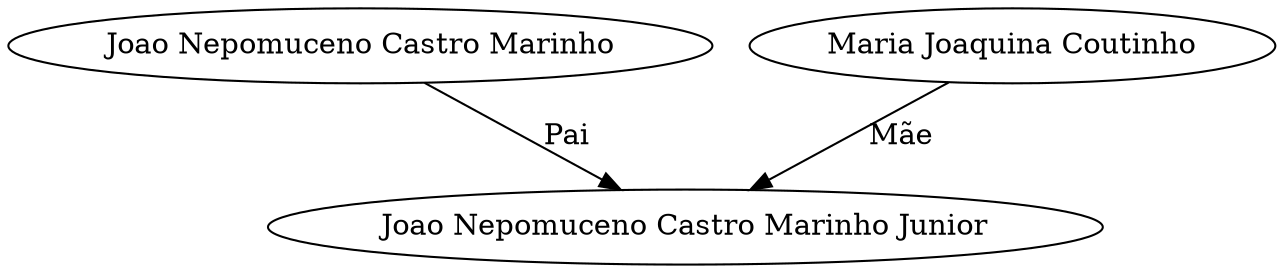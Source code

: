 digraph G {
	"Joao Nepomuceno Castro Marinho" -> "Joao Nepomuceno Castro Marinho Junior" [label=Pai]
	"Maria Joaquina Coutinho" -> "Joao Nepomuceno Castro Marinho Junior" [label="Mãe"]
}
